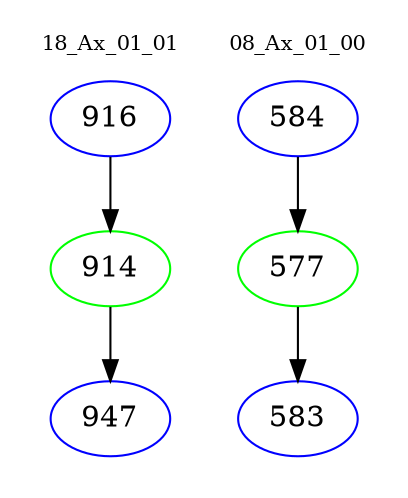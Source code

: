 digraph{
subgraph cluster_0 {
color = white
label = "18_Ax_01_01";
fontsize=10;
T0_916 [label="916", color="blue"]
T0_916 -> T0_914 [color="black"]
T0_914 [label="914", color="green"]
T0_914 -> T0_947 [color="black"]
T0_947 [label="947", color="blue"]
}
subgraph cluster_1 {
color = white
label = "08_Ax_01_00";
fontsize=10;
T1_584 [label="584", color="blue"]
T1_584 -> T1_577 [color="black"]
T1_577 [label="577", color="green"]
T1_577 -> T1_583 [color="black"]
T1_583 [label="583", color="blue"]
}
}
